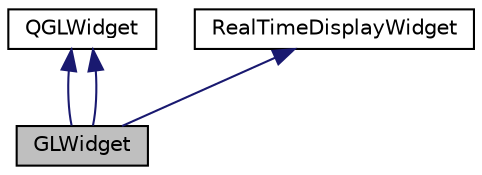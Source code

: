 digraph "GLWidget"
{
 // INTERACTIVE_SVG=YES
  edge [fontname="Helvetica",fontsize="10",labelfontname="Helvetica",labelfontsize="10"];
  node [fontname="Helvetica",fontsize="10",shape=record];
  Node1 [label="GLWidget",height=0.2,width=0.4,color="black", fillcolor="grey75", style="filled", fontcolor="black"];
  Node2 -> Node1 [dir="back",color="midnightblue",fontsize="10",style="solid",fontname="Helvetica"];
  Node2 [label="QGLWidget",height=0.2,width=0.4,color="black", fillcolor="white", style="filled",URL="$db/d46/class_q_g_l_widget.html"];
  Node3 -> Node1 [dir="back",color="midnightblue",fontsize="10",style="solid",fontname="Helvetica"];
  Node3 [label="RealTimeDisplayWidget",height=0.2,width=0.4,color="black", fillcolor="white", style="filled",URL="$d9/dd2/class_real_time_display_widget.html",tooltip="A base-class for all visualization-related display-widgets. "];
  Node2 -> Node1 [dir="back",color="midnightblue",fontsize="10",style="solid",fontname="Helvetica"];
}
